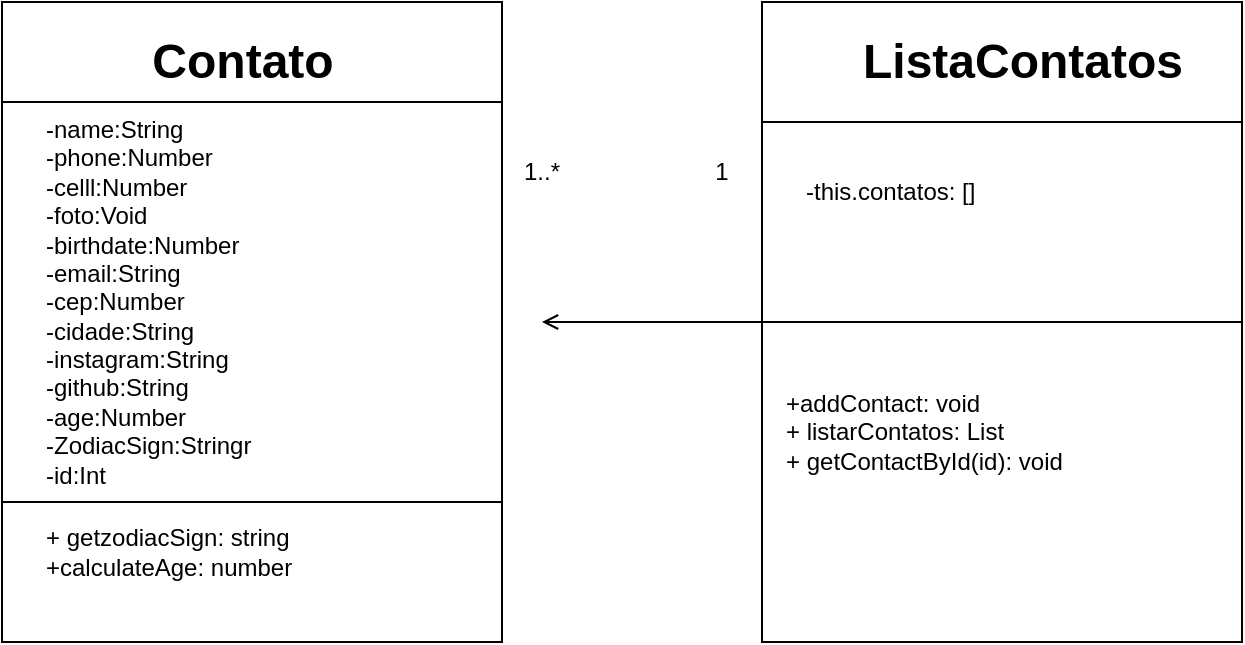 <mxfile>
    <diagram id="z8wOh6mG3ctQaSaYqsU-" name="Página-1">
        <mxGraphModel dx="1139" dy="642" grid="1" gridSize="10" guides="1" tooltips="1" connect="1" arrows="1" fold="1" page="1" pageScale="1" pageWidth="827" pageHeight="1169" math="0" shadow="0">
            <root>
                <mxCell id="0"/>
                <mxCell id="1" parent="0"/>
                <mxCell id="29" style="edgeStyle=none;html=1;endArrow=open;endFill=0;" parent="1" source="2" edge="1">
                    <mxGeometry relative="1" as="geometry">
                        <mxPoint x="370" y="240" as="targetPoint"/>
                    </mxGeometry>
                </mxCell>
                <mxCell id="2" value="" style="rounded=0;whiteSpace=wrap;html=1;" parent="1" vertex="1">
                    <mxGeometry x="480" y="80" width="240" height="320" as="geometry"/>
                </mxCell>
                <mxCell id="3" value="" style="rounded=0;whiteSpace=wrap;html=1;" parent="1" vertex="1">
                    <mxGeometry x="100" y="80" width="250" height="320" as="geometry"/>
                </mxCell>
                <mxCell id="7" value="+ getzodiacSign: string&lt;br&gt;+calculateAge: number" style="text;html=1;strokeColor=none;fillColor=none;align=left;verticalAlign=middle;whiteSpace=wrap;rounded=0;" parent="1" vertex="1">
                    <mxGeometry x="120" y="330" width="210" height="50" as="geometry"/>
                </mxCell>
                <mxCell id="8" value="" style="rounded=0;whiteSpace=wrap;html=1;" parent="1" vertex="1">
                    <mxGeometry x="100" y="130" width="250" height="200" as="geometry"/>
                </mxCell>
                <mxCell id="11" value="" style="rounded=0;whiteSpace=wrap;html=1;" parent="1" vertex="1">
                    <mxGeometry x="480" y="140" width="240" height="100" as="geometry"/>
                </mxCell>
                <mxCell id="14" value="-name:String&lt;br&gt;-phone:Number&lt;br&gt;-celll:Number&lt;br&gt;-foto:Void&lt;br&gt;-birthdate:Number&lt;br&gt;-email:String&lt;br&gt;-cep:Number&lt;br&gt;-cidade:String&lt;br&gt;-instagram:String&lt;br&gt;-github:String&lt;br&gt;-age:Number&lt;br&gt;-ZodiacSign:Stringr&lt;br&gt;-id:Int" style="text;html=1;strokeColor=none;fillColor=none;align=left;verticalAlign=middle;whiteSpace=wrap;rounded=0;" parent="1" vertex="1">
                    <mxGeometry x="120" y="130" width="180" height="200" as="geometry"/>
                </mxCell>
                <mxCell id="15" value="-this.contatos: []" style="text;html=1;strokeColor=none;fillColor=none;align=left;verticalAlign=middle;whiteSpace=wrap;rounded=0;" parent="1" vertex="1">
                    <mxGeometry x="500" y="160" width="170" height="30" as="geometry"/>
                </mxCell>
                <mxCell id="16" value="&lt;span style=&quot;background-color: initial;&quot;&gt;+addContact: void&lt;/span&gt;&lt;br&gt;+&amp;nbsp;listarContatos: List&lt;br&gt;+&amp;nbsp;getContactById(id): void" style="text;html=1;strokeColor=none;fillColor=none;align=left;verticalAlign=middle;whiteSpace=wrap;rounded=0;" parent="1" vertex="1">
                    <mxGeometry x="490" y="250" width="230" height="90" as="geometry"/>
                </mxCell>
                <mxCell id="19" value="Contato" style="text;strokeColor=none;fillColor=none;html=1;fontSize=24;fontStyle=1;verticalAlign=middle;align=center;" parent="1" vertex="1">
                    <mxGeometry x="170" y="90" width="100" height="40" as="geometry"/>
                </mxCell>
                <mxCell id="21" value="ListaContatos" style="text;strokeColor=none;fillColor=none;html=1;fontSize=24;fontStyle=1;verticalAlign=middle;align=center;" parent="1" vertex="1">
                    <mxGeometry x="560" y="90" width="100" height="40" as="geometry"/>
                </mxCell>
                <mxCell id="26" value="1..*" style="text;html=1;strokeColor=none;fillColor=none;align=center;verticalAlign=middle;whiteSpace=wrap;rounded=0;" parent="1" vertex="1">
                    <mxGeometry x="340" y="150" width="60" height="30" as="geometry"/>
                </mxCell>
                <mxCell id="27" value="1" style="text;html=1;strokeColor=none;fillColor=none;align=center;verticalAlign=middle;whiteSpace=wrap;rounded=0;" parent="1" vertex="1">
                    <mxGeometry x="430" y="150" width="60" height="30" as="geometry"/>
                </mxCell>
            </root>
        </mxGraphModel>
    </diagram>
</mxfile>